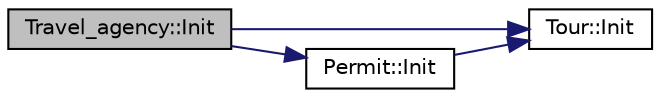 digraph "Travel_agency::Init"
{
 // LATEX_PDF_SIZE
  edge [fontname="Helvetica",fontsize="10",labelfontname="Helvetica",labelfontsize="10"];
  node [fontname="Helvetica",fontsize="10",shape=record];
  rankdir="LR";
  Node1 [label="Travel_agency::Init",height=0.2,width=0.4,color="black", fillcolor="grey75", style="filled", fontcolor="black",tooltip="Метод инициализации переменных"];
  Node1 -> Node2 [color="midnightblue",fontsize="10",style="solid",fontname="Helvetica"];
  Node2 [label="Tour::Init",height=0.2,width=0.4,color="black", fillcolor="white", style="filled",URL="$class_tour.html#a72dc4361505f29389b87f27c0c026a5f",tooltip="Метод инициализации переменных"];
  Node1 -> Node3 [color="midnightblue",fontsize="10",style="solid",fontname="Helvetica"];
  Node3 [label="Permit::Init",height=0.2,width=0.4,color="black", fillcolor="white", style="filled",URL="$class_permit.html#a36260287576a1dac4ca1533ae6e77a4f",tooltip="Метод инициализации переменных"];
  Node3 -> Node2 [color="midnightblue",fontsize="10",style="solid",fontname="Helvetica"];
}
